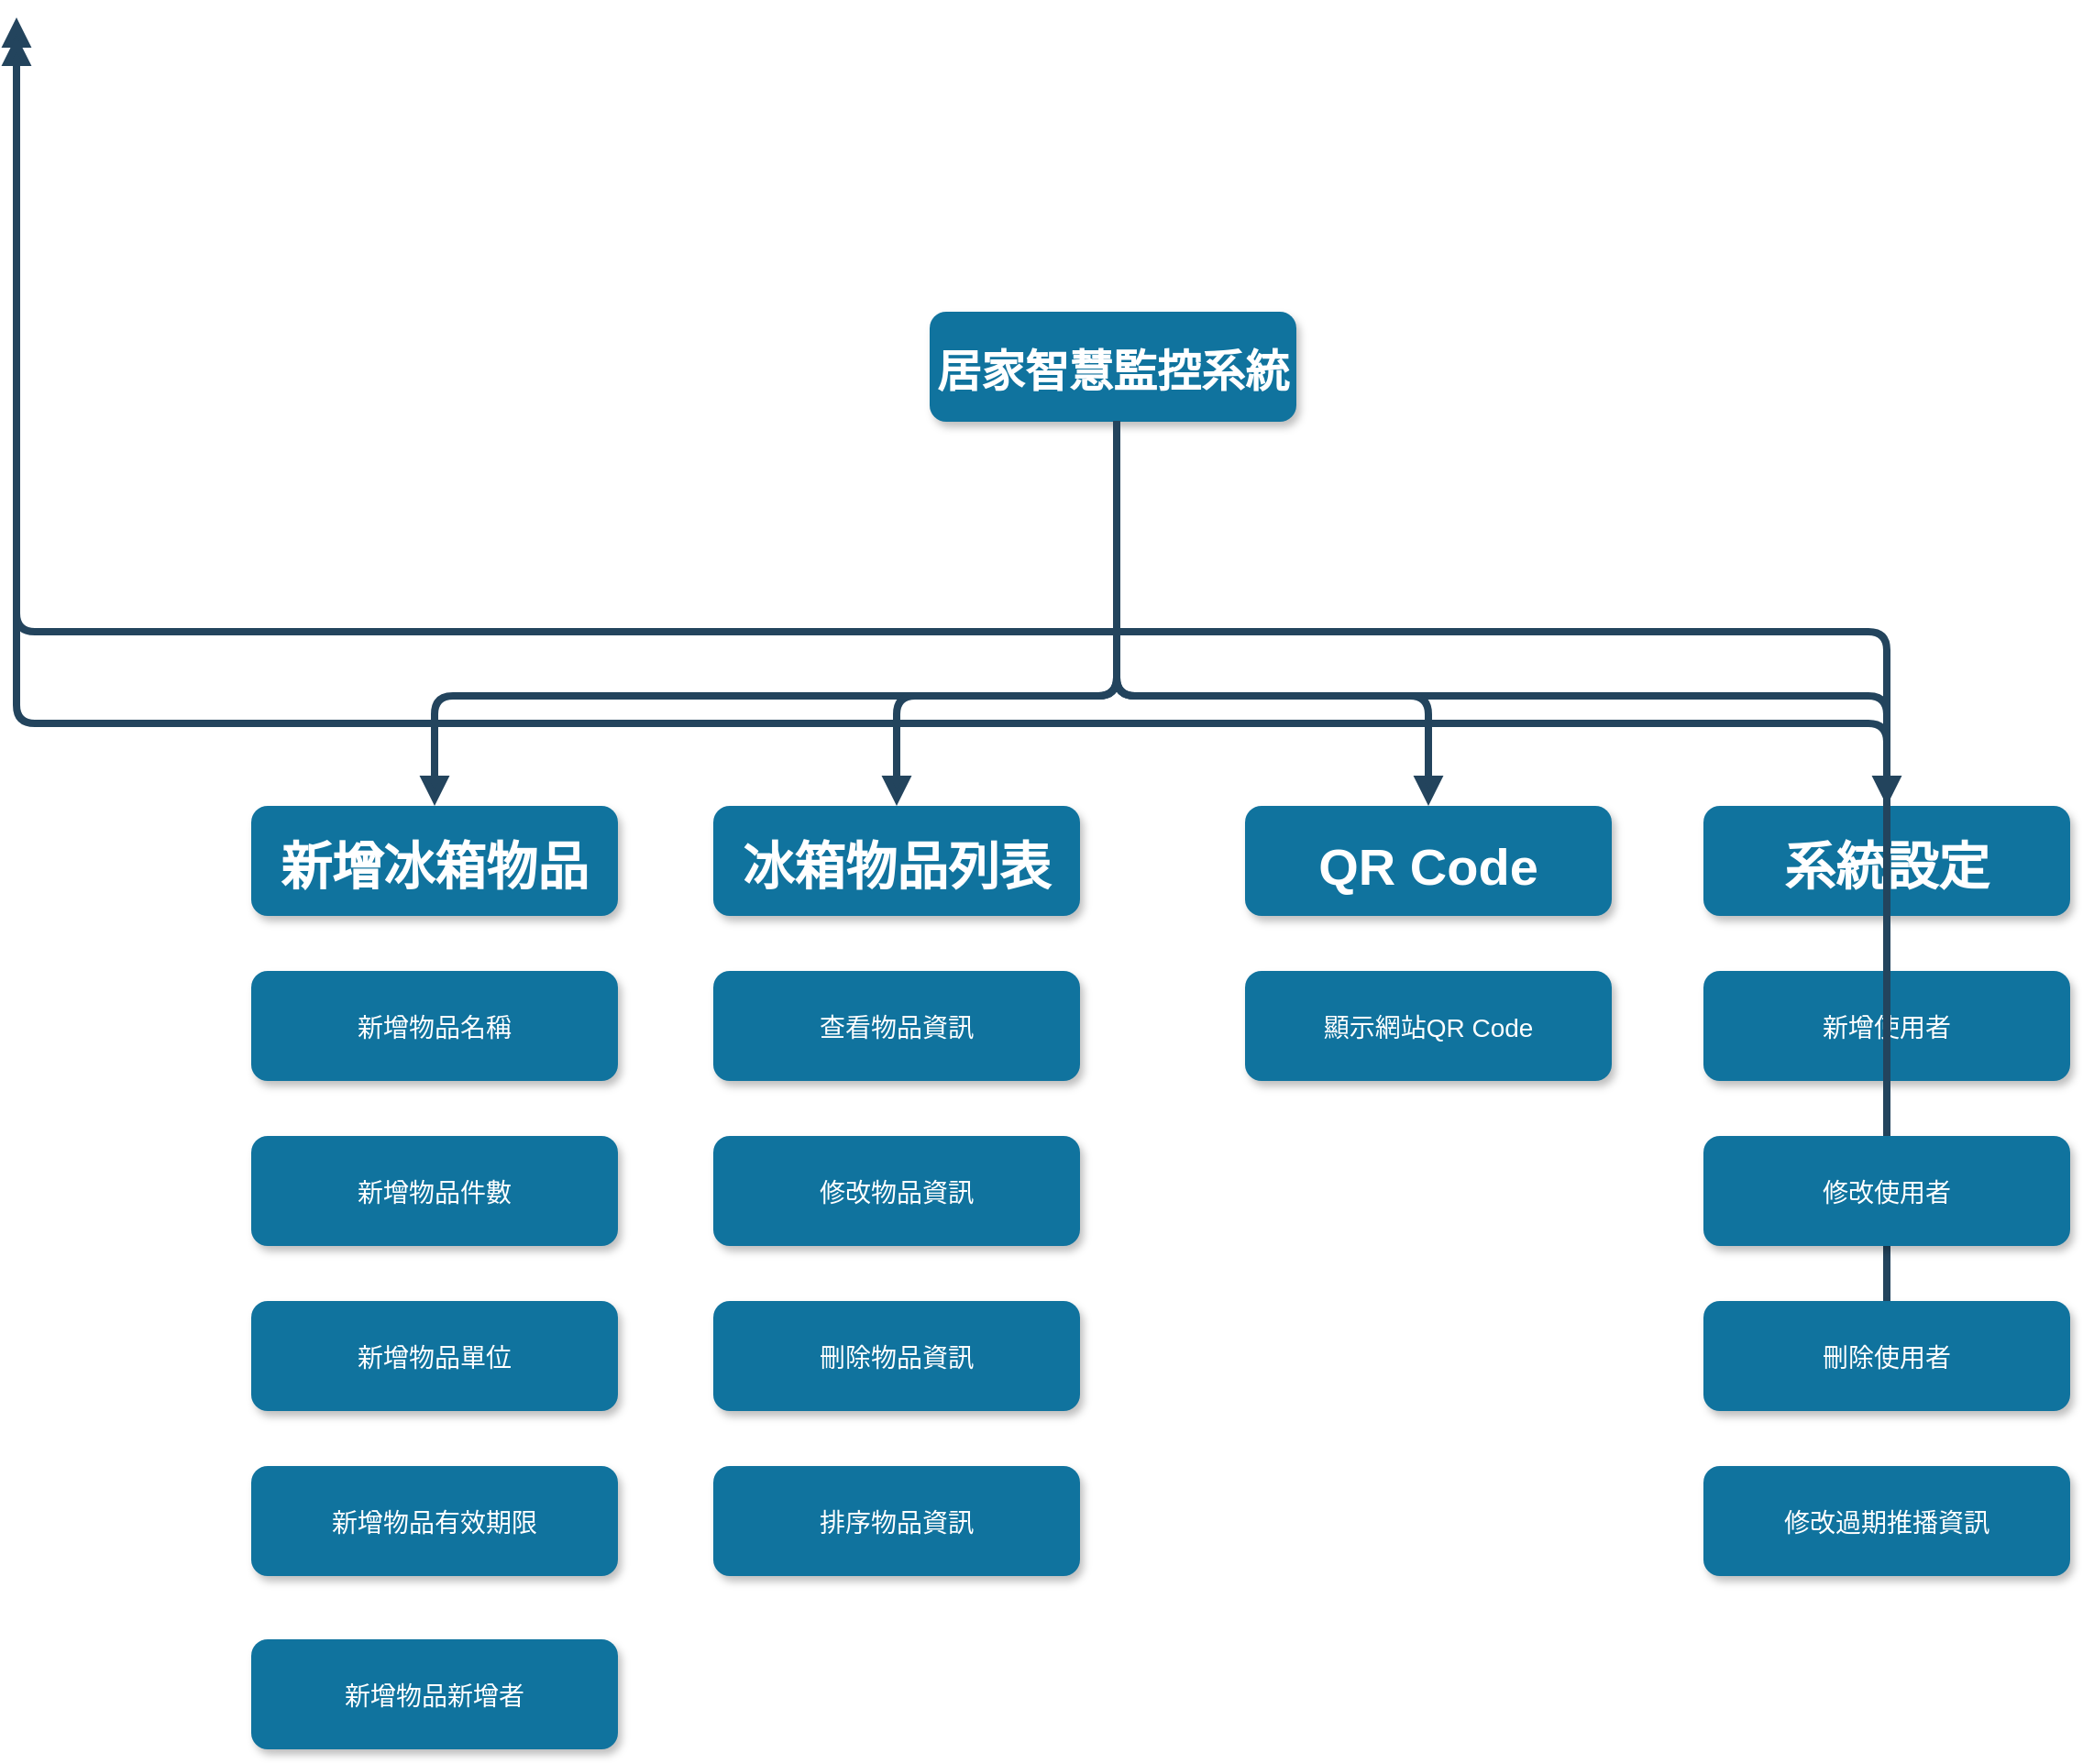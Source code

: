 <mxfile version="13.3.5" type="device"><diagram name="Page-1" id="97916047-d0de-89f5-080d-49f4d83e522f"><mxGraphModel dx="1113" dy="853" grid="1" gridSize="10" guides="1" tooltips="1" connect="1" arrows="1" fold="1" page="1" pageScale="1.5" pageWidth="1169" pageHeight="827" background="#ffffff" math="0" shadow="0"><root><mxCell id="0"/><mxCell id="1" parent="0"/><mxCell id="2" value="居家智慧監控系統" style="rounded=1;fillColor=#10739E;strokeColor=none;shadow=1;gradientColor=none;fontStyle=1;fontColor=#FFFFFF;fontSize=24;" parent="1" vertex="1"><mxGeometry x="670" y="346" width="200" height="60" as="geometry"/></mxCell><mxCell id="8" value="新增冰箱物品" style="rounded=1;fillColor=#10739E;strokeColor=none;shadow=1;gradientColor=none;fontStyle=1;fontColor=#FFFFFF;fontSize=28;" parent="1" vertex="1"><mxGeometry x="300" y="615.5" width="200" height="60" as="geometry"/></mxCell><mxCell id="9" value="新增物品名稱" style="rounded=1;fillColor=#10739E;strokeColor=none;shadow=1;gradientColor=none;fontStyle=0;fontColor=#FFFFFF;fontSize=14;" parent="1" vertex="1"><mxGeometry x="300" y="705.5" width="200" height="60" as="geometry"/></mxCell><mxCell id="10" value="新增物品件數" style="rounded=1;fillColor=#10739E;strokeColor=none;shadow=1;gradientColor=none;fontStyle=0;fontColor=#FFFFFF;fontSize=14;" parent="1" vertex="1"><mxGeometry x="300" y="795.5" width="200" height="60" as="geometry"/></mxCell><mxCell id="11" value="新增物品單位" style="rounded=1;fillColor=#10739E;strokeColor=none;shadow=1;gradientColor=none;fontStyle=0;fontColor=#FFFFFF;fontSize=14;" parent="1" vertex="1"><mxGeometry x="300" y="885.5" width="200" height="60" as="geometry"/></mxCell><mxCell id="12" value="新增物品有效期限" style="rounded=1;fillColor=#10739E;strokeColor=none;shadow=1;gradientColor=none;fontStyle=0;fontColor=#FFFFFF;fontSize=14;" parent="1" vertex="1"><mxGeometry x="300" y="975.5" width="200" height="60" as="geometry"/></mxCell><mxCell id="13" value="冰箱物品列表" style="rounded=1;fillColor=#10739E;strokeColor=none;shadow=1;gradientColor=none;fontStyle=1;fontColor=#FFFFFF;fontSize=28;" parent="1" vertex="1"><mxGeometry x="552" y="615.5" width="200" height="60" as="geometry"/></mxCell><mxCell id="14" value="查看物品資訊" style="rounded=1;fillColor=#10739E;strokeColor=none;shadow=1;gradientColor=none;fontStyle=0;fontColor=#FFFFFF;fontSize=14;" parent="1" vertex="1"><mxGeometry x="552" y="705.5" width="200" height="60" as="geometry"/></mxCell><mxCell id="15" value="修改物品資訊" style="rounded=1;fillColor=#10739E;strokeColor=none;shadow=1;gradientColor=none;fontStyle=0;fontColor=#FFFFFF;fontSize=14;" parent="1" vertex="1"><mxGeometry x="552" y="795.5" width="200" height="60" as="geometry"/></mxCell><mxCell id="16" value="刪除物品資訊" style="rounded=1;fillColor=#10739E;strokeColor=none;shadow=1;gradientColor=none;fontStyle=0;fontColor=#FFFFFF;fontSize=14;" parent="1" vertex="1"><mxGeometry x="552" y="885.5" width="200" height="60" as="geometry"/></mxCell><mxCell id="18" value="QR Code" style="rounded=1;fillColor=#10739E;strokeColor=none;shadow=1;gradientColor=none;fontStyle=1;fontColor=#FFFFFF;fontSize=28;" parent="1" vertex="1"><mxGeometry x="842" y="615.5" width="200" height="60" as="geometry"/></mxCell><mxCell id="19" value="顯示網站QR Code" style="rounded=1;fillColor=#10739E;strokeColor=none;shadow=1;gradientColor=none;fontStyle=0;fontColor=#FFFFFF;fontSize=14;" parent="1" vertex="1"><mxGeometry x="842" y="705.5" width="200" height="60" as="geometry"/></mxCell><mxCell id="23" value="系統設定" style="rounded=1;fillColor=#10739E;strokeColor=none;shadow=1;gradientColor=none;fontStyle=1;fontColor=#FFFFFF;fontSize=28;" parent="1" vertex="1"><mxGeometry x="1092" y="615.5" width="200" height="60" as="geometry"/></mxCell><mxCell id="24" value="新增使用者" style="rounded=1;fillColor=#10739E;strokeColor=none;shadow=1;gradientColor=none;fontStyle=0;fontColor=#FFFFFF;fontSize=14;" parent="1" vertex="1"><mxGeometry x="1092" y="705.5" width="200" height="60" as="geometry"/></mxCell><mxCell id="34" value="" style="edgeStyle=elbowEdgeStyle;elbow=vertical;strokeWidth=4;endArrow=block;endFill=1;fontStyle=1;strokeColor=#23445D;" parent="1" target="8" edge="1"><mxGeometry x="22" y="165.5" width="100" height="100" as="geometry"><mxPoint x="772" y="405.5" as="sourcePoint"/><mxPoint x="122" y="165.5" as="targetPoint"/><Array as="points"><mxPoint x="552" y="555.5"/></Array></mxGeometry></mxCell><mxCell id="37" value="" style="edgeStyle=elbowEdgeStyle;elbow=vertical;strokeWidth=4;endArrow=block;endFill=1;fontStyle=1;strokeColor=#23445D;" parent="1" target="23" edge="1"><mxGeometry x="22" y="165.5" width="100" height="100" as="geometry"><mxPoint x="772" y="420" as="sourcePoint"/><mxPoint x="122" y="165.5" as="targetPoint"/><Array as="points"><mxPoint x="972" y="555.5"/></Array></mxGeometry></mxCell><mxCell id="52" value="" style="edgeStyle=elbowEdgeStyle;elbow=vertical;strokeWidth=4;endArrow=block;endFill=1;fontStyle=1;strokeColor=#23445D;" parent="1" target="26" edge="1"><mxGeometry x="72" y="185.5" width="100" height="100" as="geometry"><mxPoint x="1192" y="855.5" as="sourcePoint"/><mxPoint x="172" y="185.5" as="targetPoint"/></mxGeometry></mxCell><mxCell id="53" value="" style="edgeStyle=elbowEdgeStyle;elbow=vertical;strokeWidth=4;endArrow=block;endFill=1;fontStyle=1;strokeColor=#23445D;" parent="1" target="27" edge="1"><mxGeometry x="72" y="195.5" width="100" height="100" as="geometry"><mxPoint x="1192" y="945.5" as="sourcePoint"/><mxPoint x="172" y="195.5" as="targetPoint"/></mxGeometry></mxCell><mxCell id="54" value="" style="edgeStyle=elbowEdgeStyle;elbow=vertical;strokeWidth=4;endArrow=block;endFill=1;fontStyle=1;strokeColor=#23445D;" parent="1" target="13" edge="1"><mxGeometry x="22" y="165.5" width="100" height="100" as="geometry"><mxPoint x="772" y="430" as="sourcePoint"/><mxPoint x="122" y="165.5" as="targetPoint"/><Array as="points"><mxPoint x="652" y="555.5"/></Array></mxGeometry></mxCell><mxCell id="55" value="" style="edgeStyle=elbowEdgeStyle;elbow=vertical;strokeWidth=4;endArrow=block;endFill=1;fontStyle=1;strokeColor=#23445D;" parent="1" target="18" edge="1"><mxGeometry x="22" y="165.5" width="100" height="100" as="geometry"><mxPoint x="772" y="440" as="sourcePoint"/><mxPoint x="122" y="165.5" as="targetPoint"/><Array as="points"><mxPoint x="942" y="555.5"/></Array></mxGeometry></mxCell><mxCell id="yeV-2hQztInXBQKPS4jc-59" value="新增物品新增者" style="rounded=1;fillColor=#10739E;strokeColor=none;shadow=1;gradientColor=none;fontStyle=0;fontColor=#FFFFFF;fontSize=14;" vertex="1" parent="1"><mxGeometry x="300" y="1070" width="200" height="60" as="geometry"/></mxCell><mxCell id="yeV-2hQztInXBQKPS4jc-60" value="排序物品資訊" style="rounded=1;fillColor=#10739E;strokeColor=none;shadow=1;gradientColor=none;fontStyle=0;fontColor=#FFFFFF;fontSize=14;" vertex="1" parent="1"><mxGeometry x="552" y="975.5" width="200" height="60" as="geometry"/></mxCell><mxCell id="yeV-2hQztInXBQKPS4jc-61" value="修改使用者" style="rounded=1;fillColor=#10739E;strokeColor=none;shadow=1;gradientColor=none;fontStyle=0;fontColor=#FFFFFF;fontSize=14;" vertex="1" parent="1"><mxGeometry x="1092" y="795.5" width="200" height="60" as="geometry"/></mxCell><mxCell id="yeV-2hQztInXBQKPS4jc-62" value="刪除使用者" style="rounded=1;fillColor=#10739E;strokeColor=none;shadow=1;gradientColor=none;fontStyle=0;fontColor=#FFFFFF;fontSize=14;" vertex="1" parent="1"><mxGeometry x="1092" y="885.5" width="200" height="60" as="geometry"/></mxCell><mxCell id="yeV-2hQztInXBQKPS4jc-63" value="修改過期推播資訊" style="rounded=1;fillColor=#10739E;strokeColor=none;shadow=1;gradientColor=none;fontStyle=0;fontColor=#FFFFFF;fontSize=14;" vertex="1" parent="1"><mxGeometry x="1092" y="975.5" width="200" height="60" as="geometry"/></mxCell></root></mxGraphModel></diagram></mxfile>